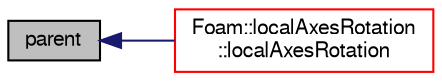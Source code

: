 digraph "parent"
{
  bgcolor="transparent";
  edge [fontname="FreeSans",fontsize="10",labelfontname="FreeSans",labelfontsize="10"];
  node [fontname="FreeSans",fontsize="10",shape=record];
  rankdir="LR";
  Node1 [label="parent",height=0.2,width=0.4,color="black", fillcolor="grey75", style="filled" fontcolor="black"];
  Node1 -> Node2 [dir="back",color="midnightblue",fontsize="10",style="solid",fontname="FreeSans"];
  Node2 [label="Foam::localAxesRotation\l::localAxesRotation",height=0.2,width=0.4,color="red",URL="$a01333.html#aea543d2ce2d0a351112dea349d27cbee",tooltip="Construct from dictionary and objectRegistry. "];
}
